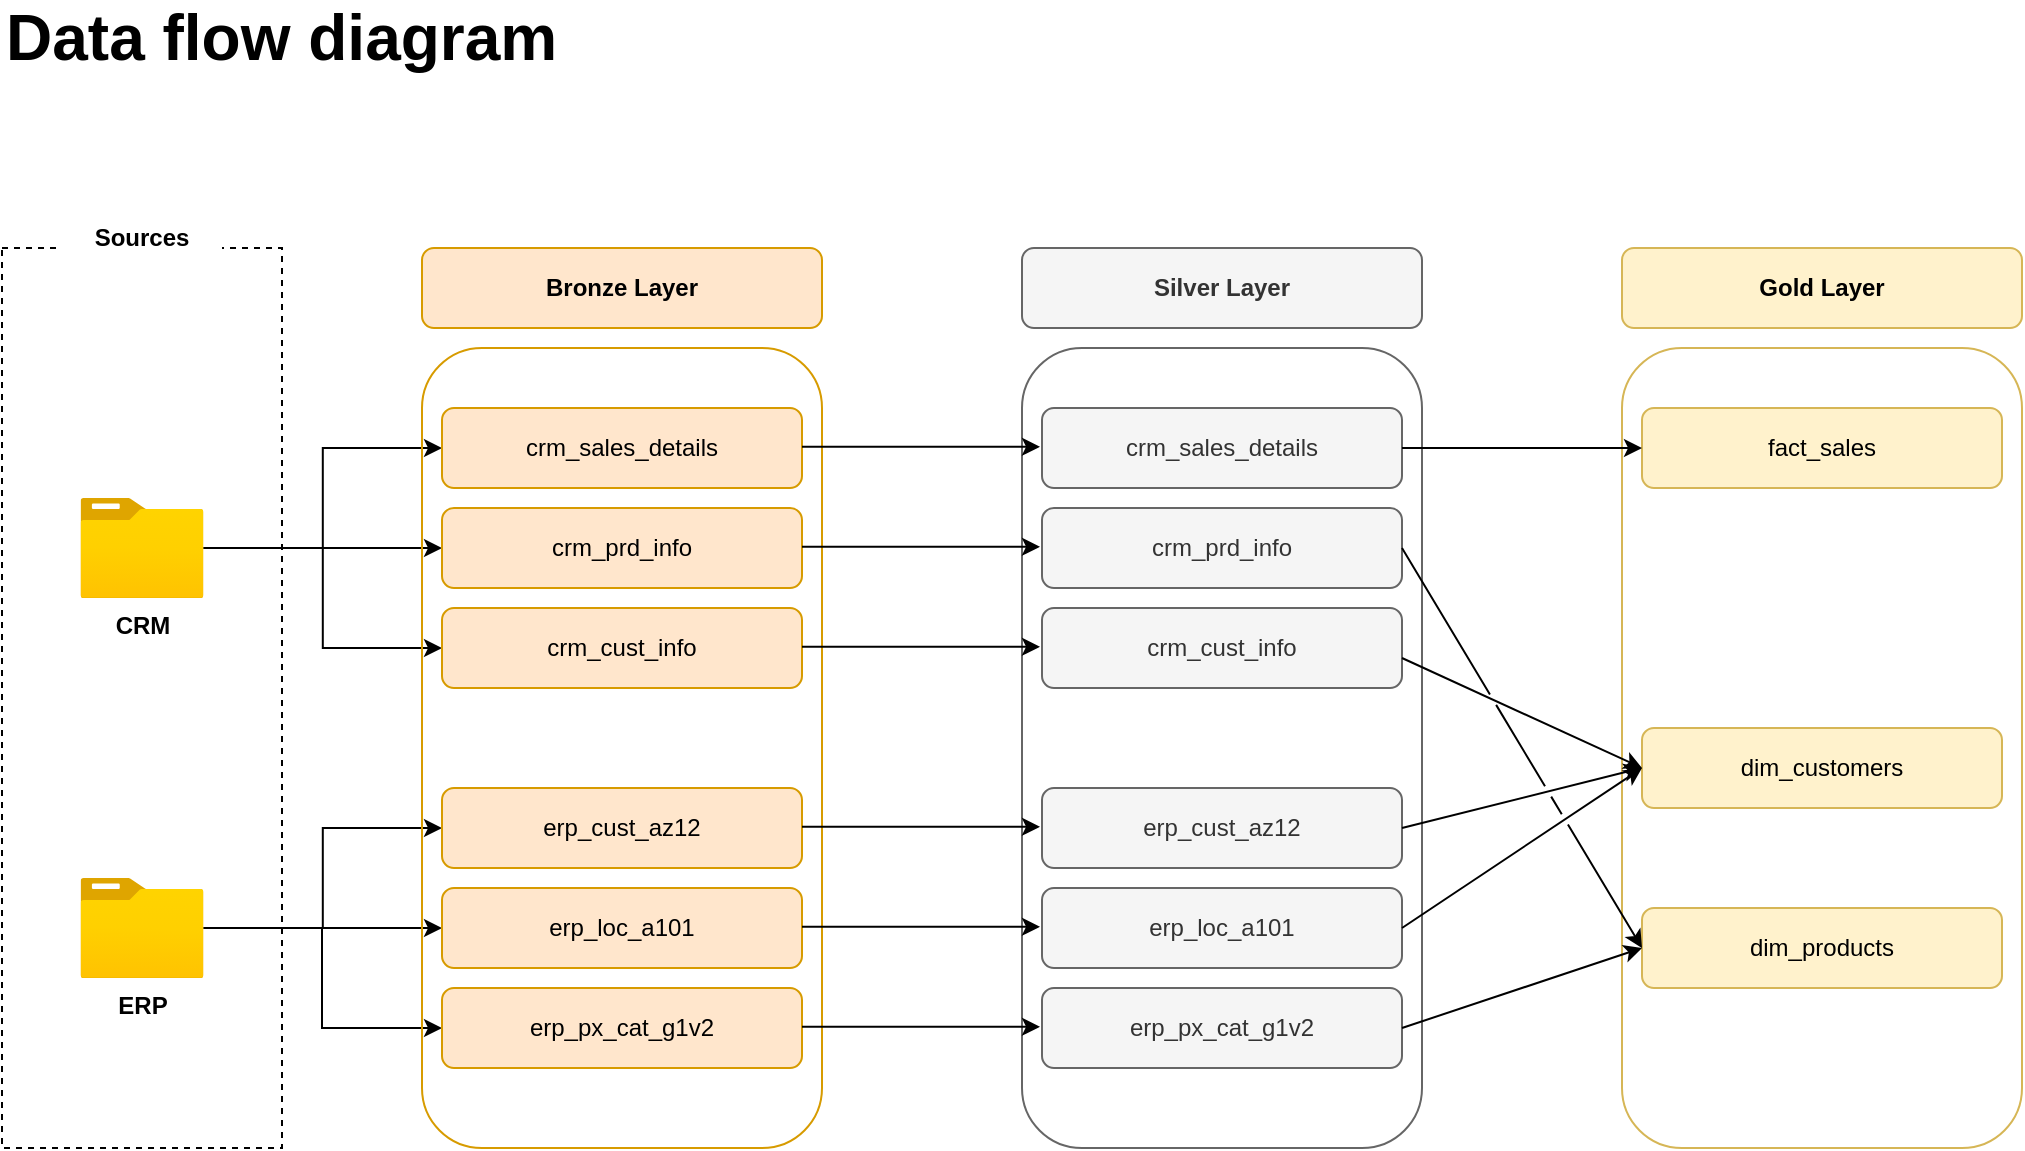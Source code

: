 <mxfile version="28.0.4">
  <diagram name="Page-1" id="WehzqVgMRriqWDxq-FJK">
    <mxGraphModel dx="514" dy="1233" grid="1" gridSize="10" guides="1" tooltips="1" connect="1" arrows="1" fold="1" page="1" pageScale="1" pageWidth="850" pageHeight="1100" math="0" shadow="0">
      <root>
        <mxCell id="0" />
        <mxCell id="1" parent="0" />
        <mxCell id="RfV6W14VSJFXVUsID2NT-1" value="" style="rounded=0;whiteSpace=wrap;html=1;dashed=1;fillColor=none;" parent="1" vertex="1">
          <mxGeometry x="150" y="280" width="140" height="450" as="geometry" />
        </mxCell>
        <mxCell id="RfV6W14VSJFXVUsID2NT-2" value="&lt;b&gt;Sources&lt;/b&gt;" style="text;html=1;align=center;verticalAlign=middle;whiteSpace=wrap;rounded=0;fillColor=default;" parent="1" vertex="1">
          <mxGeometry x="180" y="260" width="80" height="30" as="geometry" />
        </mxCell>
        <mxCell id="RfV6W14VSJFXVUsID2NT-17" value="" style="edgeStyle=orthogonalEdgeStyle;rounded=0;orthogonalLoop=1;jettySize=auto;html=1;entryX=0;entryY=0.5;entryDx=0;entryDy=0;" parent="1" source="RfV6W14VSJFXVUsID2NT-3" target="RfV6W14VSJFXVUsID2NT-12" edge="1">
          <mxGeometry relative="1" as="geometry" />
        </mxCell>
        <mxCell id="RfV6W14VSJFXVUsID2NT-18" style="edgeStyle=orthogonalEdgeStyle;rounded=0;orthogonalLoop=1;jettySize=auto;html=1;entryX=0;entryY=0.5;entryDx=0;entryDy=0;" parent="1" source="RfV6W14VSJFXVUsID2NT-3" target="RfV6W14VSJFXVUsID2NT-11" edge="1">
          <mxGeometry relative="1" as="geometry" />
        </mxCell>
        <mxCell id="RfV6W14VSJFXVUsID2NT-19" style="edgeStyle=orthogonalEdgeStyle;rounded=0;orthogonalLoop=1;jettySize=auto;html=1;entryX=0;entryY=0.5;entryDx=0;entryDy=0;" parent="1" source="RfV6W14VSJFXVUsID2NT-3" target="RfV6W14VSJFXVUsID2NT-13" edge="1">
          <mxGeometry relative="1" as="geometry" />
        </mxCell>
        <mxCell id="RfV6W14VSJFXVUsID2NT-3" value="&lt;b&gt;CRM&lt;/b&gt;" style="image;aspect=fixed;html=1;points=[];align=center;fontSize=12;image=img/lib/azure2/general/Folder_Blank.svg;" parent="1" vertex="1">
          <mxGeometry x="189.19" y="405" width="61.61" height="50" as="geometry" />
        </mxCell>
        <mxCell id="RfV6W14VSJFXVUsID2NT-20" value="" style="edgeStyle=orthogonalEdgeStyle;rounded=0;orthogonalLoop=1;jettySize=auto;html=1;entryX=0;entryY=0.5;entryDx=0;entryDy=0;" parent="1" source="RfV6W14VSJFXVUsID2NT-4" target="RfV6W14VSJFXVUsID2NT-15" edge="1">
          <mxGeometry relative="1" as="geometry" />
        </mxCell>
        <mxCell id="RfV6W14VSJFXVUsID2NT-21" style="edgeStyle=orthogonalEdgeStyle;rounded=0;orthogonalLoop=1;jettySize=auto;html=1;entryX=0;entryY=0.5;entryDx=0;entryDy=0;" parent="1" source="RfV6W14VSJFXVUsID2NT-4" target="RfV6W14VSJFXVUsID2NT-14" edge="1">
          <mxGeometry relative="1" as="geometry" />
        </mxCell>
        <mxCell id="RfV6W14VSJFXVUsID2NT-22" style="edgeStyle=orthogonalEdgeStyle;rounded=0;orthogonalLoop=1;jettySize=auto;html=1;entryX=0;entryY=0.5;entryDx=0;entryDy=0;" parent="1" source="RfV6W14VSJFXVUsID2NT-4" target="RfV6W14VSJFXVUsID2NT-16" edge="1">
          <mxGeometry relative="1" as="geometry">
            <Array as="points">
              <mxPoint x="310" y="620" />
              <mxPoint x="310" y="670" />
            </Array>
          </mxGeometry>
        </mxCell>
        <mxCell id="RfV6W14VSJFXVUsID2NT-4" value="&lt;b&gt;ERP&lt;/b&gt;" style="image;aspect=fixed;html=1;points=[];align=center;fontSize=12;image=img/lib/azure2/general/Folder_Blank.svg;" parent="1" vertex="1">
          <mxGeometry x="189.2" y="595" width="61.61" height="50" as="geometry" />
        </mxCell>
        <mxCell id="RfV6W14VSJFXVUsID2NT-9" value="" style="rounded=1;whiteSpace=wrap;html=1;fillColor=none;strokeColor=#d79b00;" parent="1" vertex="1">
          <mxGeometry x="360" y="330" width="200" height="400" as="geometry" />
        </mxCell>
        <mxCell id="RfV6W14VSJFXVUsID2NT-10" value="&lt;b&gt;Bronze Layer&lt;/b&gt;" style="rounded=1;whiteSpace=wrap;html=1;fillColor=#ffe6cc;strokeColor=#d79b00;" parent="1" vertex="1">
          <mxGeometry x="360" y="280" width="200" height="40" as="geometry" />
        </mxCell>
        <mxCell id="RfV6W14VSJFXVUsID2NT-11" value="crm_sales_details" style="rounded=1;whiteSpace=wrap;html=1;fillColor=#ffe6cc;strokeColor=#d79b00;" parent="1" vertex="1">
          <mxGeometry x="370" y="360" width="180" height="40" as="geometry" />
        </mxCell>
        <mxCell id="RfV6W14VSJFXVUsID2NT-12" value="crm_prd_info" style="rounded=1;whiteSpace=wrap;html=1;fillColor=#ffe6cc;strokeColor=#d79b00;" parent="1" vertex="1">
          <mxGeometry x="370" y="410" width="180" height="40" as="geometry" />
        </mxCell>
        <mxCell id="RfV6W14VSJFXVUsID2NT-13" value="crm_cust_info" style="rounded=1;whiteSpace=wrap;html=1;fillColor=#ffe6cc;strokeColor=#d79b00;" parent="1" vertex="1">
          <mxGeometry x="370" y="460" width="180" height="40" as="geometry" />
        </mxCell>
        <mxCell id="RfV6W14VSJFXVUsID2NT-14" value="erp_cust_az12" style="rounded=1;whiteSpace=wrap;html=1;fillColor=#ffe6cc;strokeColor=#d79b00;" parent="1" vertex="1">
          <mxGeometry x="370" y="550" width="180" height="40" as="geometry" />
        </mxCell>
        <mxCell id="RfV6W14VSJFXVUsID2NT-15" value="erp_loc_a101" style="rounded=1;whiteSpace=wrap;html=1;fillColor=#ffe6cc;strokeColor=#d79b00;" parent="1" vertex="1">
          <mxGeometry x="370" y="600" width="180" height="40" as="geometry" />
        </mxCell>
        <mxCell id="RfV6W14VSJFXVUsID2NT-16" value="erp_px_cat_g1v2" style="rounded=1;whiteSpace=wrap;html=1;fillColor=#ffe6cc;strokeColor=#d79b00;" parent="1" vertex="1">
          <mxGeometry x="370" y="650" width="180" height="40" as="geometry" />
        </mxCell>
        <mxCell id="RfV6W14VSJFXVUsID2NT-23" value="Data flow diagram" style="text;html=1;align=left;verticalAlign=middle;whiteSpace=wrap;rounded=0;fontStyle=1;fontSize=32;" parent="1" vertex="1">
          <mxGeometry x="150" y="160" width="370" height="30" as="geometry" />
        </mxCell>
        <mxCell id="_6nNNUTrSECglk4MRx7S-1" value="" style="rounded=1;whiteSpace=wrap;html=1;fillColor=none;strokeColor=#666666;fontColor=#333333;" parent="1" vertex="1">
          <mxGeometry x="660" y="330" width="200" height="400" as="geometry" />
        </mxCell>
        <mxCell id="_6nNNUTrSECglk4MRx7S-2" value="&lt;b&gt;Silver Layer&lt;/b&gt;" style="rounded=1;whiteSpace=wrap;html=1;fillColor=#f5f5f5;strokeColor=#666666;fontColor=#333333;" parent="1" vertex="1">
          <mxGeometry x="660" y="280" width="200" height="40" as="geometry" />
        </mxCell>
        <mxCell id="_6nNNUTrSECglk4MRx7S-3" value="crm_sales_details" style="rounded=1;whiteSpace=wrap;html=1;fillColor=#f5f5f5;strokeColor=#666666;fontColor=#333333;" parent="1" vertex="1">
          <mxGeometry x="670" y="360" width="180" height="40" as="geometry" />
        </mxCell>
        <mxCell id="_6nNNUTrSECglk4MRx7S-4" value="crm_prd_info" style="rounded=1;whiteSpace=wrap;html=1;fillColor=#f5f5f5;strokeColor=#666666;fontColor=#333333;" parent="1" vertex="1">
          <mxGeometry x="670" y="410" width="180" height="40" as="geometry" />
        </mxCell>
        <mxCell id="_6nNNUTrSECglk4MRx7S-5" value="crm_cust_info" style="rounded=1;whiteSpace=wrap;html=1;fillColor=#f5f5f5;strokeColor=#666666;fontColor=#333333;" parent="1" vertex="1">
          <mxGeometry x="670" y="460" width="180" height="40" as="geometry" />
        </mxCell>
        <mxCell id="_6nNNUTrSECglk4MRx7S-6" value="erp_cust_az12" style="rounded=1;whiteSpace=wrap;html=1;fillColor=#f5f5f5;strokeColor=#666666;fontColor=#333333;" parent="1" vertex="1">
          <mxGeometry x="670" y="550" width="180" height="40" as="geometry" />
        </mxCell>
        <mxCell id="_6nNNUTrSECglk4MRx7S-7" value="erp_loc_a101" style="rounded=1;whiteSpace=wrap;html=1;fillColor=#f5f5f5;strokeColor=#666666;fontColor=#333333;" parent="1" vertex="1">
          <mxGeometry x="670" y="600" width="180" height="40" as="geometry" />
        </mxCell>
        <mxCell id="_6nNNUTrSECglk4MRx7S-8" value="erp_px_cat_g1v2" style="rounded=1;whiteSpace=wrap;html=1;fillColor=#f5f5f5;strokeColor=#666666;fontColor=#333333;" parent="1" vertex="1">
          <mxGeometry x="670" y="650" width="180" height="40" as="geometry" />
        </mxCell>
        <mxCell id="_6nNNUTrSECglk4MRx7S-10" value="" style="edgeStyle=orthogonalEdgeStyle;rounded=0;orthogonalLoop=1;jettySize=auto;html=1;entryX=0;entryY=0.5;entryDx=0;entryDy=0;" parent="1" edge="1">
          <mxGeometry relative="1" as="geometry">
            <mxPoint x="550" y="669.38" as="sourcePoint" />
            <mxPoint x="669" y="669.38" as="targetPoint" />
          </mxGeometry>
        </mxCell>
        <mxCell id="_6nNNUTrSECglk4MRx7S-11" value="" style="edgeStyle=orthogonalEdgeStyle;rounded=0;orthogonalLoop=1;jettySize=auto;html=1;entryX=0;entryY=0.5;entryDx=0;entryDy=0;" parent="1" edge="1">
          <mxGeometry relative="1" as="geometry">
            <mxPoint x="550" y="619.37" as="sourcePoint" />
            <mxPoint x="669" y="619.37" as="targetPoint" />
          </mxGeometry>
        </mxCell>
        <mxCell id="_6nNNUTrSECglk4MRx7S-12" value="" style="edgeStyle=orthogonalEdgeStyle;rounded=0;orthogonalLoop=1;jettySize=auto;html=1;entryX=0;entryY=0.5;entryDx=0;entryDy=0;" parent="1" edge="1">
          <mxGeometry relative="1" as="geometry">
            <mxPoint x="550" y="569.37" as="sourcePoint" />
            <mxPoint x="669" y="569.37" as="targetPoint" />
          </mxGeometry>
        </mxCell>
        <mxCell id="_6nNNUTrSECglk4MRx7S-13" value="" style="edgeStyle=orthogonalEdgeStyle;rounded=0;orthogonalLoop=1;jettySize=auto;html=1;entryX=0;entryY=0.5;entryDx=0;entryDy=0;" parent="1" edge="1">
          <mxGeometry relative="1" as="geometry">
            <mxPoint x="550" y="479.37" as="sourcePoint" />
            <mxPoint x="669" y="479.37" as="targetPoint" />
          </mxGeometry>
        </mxCell>
        <mxCell id="_6nNNUTrSECglk4MRx7S-14" value="" style="edgeStyle=orthogonalEdgeStyle;rounded=0;orthogonalLoop=1;jettySize=auto;html=1;entryX=0;entryY=0.5;entryDx=0;entryDy=0;" parent="1" edge="1">
          <mxGeometry relative="1" as="geometry">
            <mxPoint x="550" y="429.37" as="sourcePoint" />
            <mxPoint x="669" y="429.37" as="targetPoint" />
          </mxGeometry>
        </mxCell>
        <mxCell id="_6nNNUTrSECglk4MRx7S-15" value="" style="edgeStyle=orthogonalEdgeStyle;rounded=0;orthogonalLoop=1;jettySize=auto;html=1;entryX=0;entryY=0.5;entryDx=0;entryDy=0;" parent="1" edge="1">
          <mxGeometry relative="1" as="geometry">
            <mxPoint x="550" y="379.37" as="sourcePoint" />
            <mxPoint x="669" y="379.37" as="targetPoint" />
          </mxGeometry>
        </mxCell>
        <mxCell id="WDxWvokc6pl-_S5cNong-1" value="" style="rounded=1;whiteSpace=wrap;html=1;fillColor=none;strokeColor=#d6b656;" vertex="1" parent="1">
          <mxGeometry x="960" y="330" width="200" height="400" as="geometry" />
        </mxCell>
        <mxCell id="WDxWvokc6pl-_S5cNong-2" value="&lt;b&gt;Gold Layer&lt;/b&gt;" style="rounded=1;whiteSpace=wrap;html=1;fillColor=#fff2cc;strokeColor=#d6b656;" vertex="1" parent="1">
          <mxGeometry x="960" y="280" width="200" height="40" as="geometry" />
        </mxCell>
        <mxCell id="WDxWvokc6pl-_S5cNong-3" value="fact_sales" style="rounded=1;whiteSpace=wrap;html=1;fillColor=#fff2cc;strokeColor=#d6b656;" vertex="1" parent="1">
          <mxGeometry x="970" y="360" width="180" height="40" as="geometry" />
        </mxCell>
        <mxCell id="WDxWvokc6pl-_S5cNong-4" value="dim_customers" style="rounded=1;whiteSpace=wrap;html=1;fillColor=#fff2cc;strokeColor=#d6b656;" vertex="1" parent="1">
          <mxGeometry x="970" y="520" width="180" height="40" as="geometry" />
        </mxCell>
        <mxCell id="WDxWvokc6pl-_S5cNong-5" value="dim_products" style="rounded=1;whiteSpace=wrap;html=1;fillColor=#fff2cc;strokeColor=#d6b656;" vertex="1" parent="1">
          <mxGeometry x="970" y="610" width="180" height="40" as="geometry" />
        </mxCell>
        <mxCell id="WDxWvokc6pl-_S5cNong-10" value="" style="endArrow=classic;html=1;rounded=0;entryX=0;entryY=0.5;entryDx=0;entryDy=0;" edge="1" parent="1" target="WDxWvokc6pl-_S5cNong-3">
          <mxGeometry width="50" height="50" relative="1" as="geometry">
            <mxPoint x="850" y="380" as="sourcePoint" />
            <mxPoint x="900" y="330" as="targetPoint" />
          </mxGeometry>
        </mxCell>
        <mxCell id="WDxWvokc6pl-_S5cNong-11" value="" style="endArrow=classic;html=1;rounded=0;entryX=0;entryY=0.5;entryDx=0;entryDy=0;jumpStyle=gap;" edge="1" parent="1" target="WDxWvokc6pl-_S5cNong-4">
          <mxGeometry width="50" height="50" relative="1" as="geometry">
            <mxPoint x="850" y="570" as="sourcePoint" />
            <mxPoint x="970" y="610" as="targetPoint" />
          </mxGeometry>
        </mxCell>
        <mxCell id="WDxWvokc6pl-_S5cNong-12" value="" style="endArrow=classic;html=1;rounded=0;entryX=0;entryY=0.5;entryDx=0;entryDy=0;jumpStyle=gap;" edge="1" parent="1" target="WDxWvokc6pl-_S5cNong-4">
          <mxGeometry width="50" height="50" relative="1" as="geometry">
            <mxPoint x="850" y="485" as="sourcePoint" />
            <mxPoint x="970" y="525" as="targetPoint" />
          </mxGeometry>
        </mxCell>
        <mxCell id="WDxWvokc6pl-_S5cNong-13" value="" style="endArrow=classic;html=1;rounded=0;jumpStyle=gap;" edge="1" parent="1">
          <mxGeometry width="50" height="50" relative="1" as="geometry">
            <mxPoint x="850" y="620" as="sourcePoint" />
            <mxPoint x="970" y="540" as="targetPoint" />
          </mxGeometry>
        </mxCell>
        <mxCell id="WDxWvokc6pl-_S5cNong-14" value="" style="endArrow=classic;html=1;rounded=0;entryX=0;entryY=0.5;entryDx=0;entryDy=0;" edge="1" parent="1" target="WDxWvokc6pl-_S5cNong-5">
          <mxGeometry width="50" height="50" relative="1" as="geometry">
            <mxPoint x="850" y="670" as="sourcePoint" />
            <mxPoint x="970" y="640" as="targetPoint" />
          </mxGeometry>
        </mxCell>
        <mxCell id="WDxWvokc6pl-_S5cNong-15" value="" style="endArrow=classic;html=1;rounded=0;jumpStyle=gap;" edge="1" parent="1">
          <mxGeometry width="50" height="50" relative="1" as="geometry">
            <mxPoint x="850" y="430" as="sourcePoint" />
            <mxPoint x="970" y="630" as="targetPoint" />
          </mxGeometry>
        </mxCell>
      </root>
    </mxGraphModel>
  </diagram>
</mxfile>
